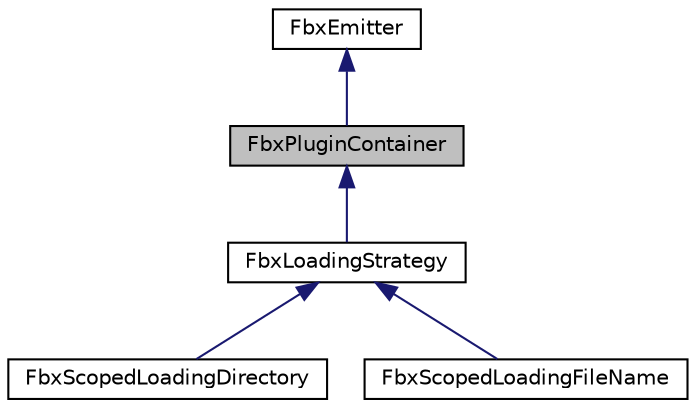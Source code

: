 digraph "FbxPluginContainer"
{
  edge [fontname="Helvetica",fontsize="10",labelfontname="Helvetica",labelfontsize="10"];
  node [fontname="Helvetica",fontsize="10",shape=record];
  Node0 [label="FbxPluginContainer",height=0.2,width=0.4,color="black", fillcolor="grey75", style="filled", fontcolor="black"];
  Node1 -> Node0 [dir="back",color="midnightblue",fontsize="10",style="solid",fontname="Helvetica"];
  Node1 [label="FbxEmitter",height=0.2,width=0.4,color="black", fillcolor="white", style="filled",URL="$class_fbx_emitter.html"];
  Node0 -> Node2 [dir="back",color="midnightblue",fontsize="10",style="solid",fontname="Helvetica"];
  Node2 [label="FbxLoadingStrategy",height=0.2,width=0.4,color="black", fillcolor="white", style="filled",URL="$class_fbx_loading_strategy.html"];
  Node2 -> Node3 [dir="back",color="midnightblue",fontsize="10",style="solid",fontname="Helvetica"];
  Node3 [label="FbxScopedLoadingDirectory",height=0.2,width=0.4,color="black", fillcolor="white", style="filled",URL="$class_fbx_scoped_loading_directory.html",tooltip="A plug-in loading strategy that loads all DLLs with a specific extension from a specific directory..."];
  Node2 -> Node4 [dir="back",color="midnightblue",fontsize="10",style="solid",fontname="Helvetica"];
  Node4 [label="FbxScopedLoadingFileName",height=0.2,width=0.4,color="black", fillcolor="white", style="filled",URL="$class_fbx_scoped_loading_file_name.html"];
}
